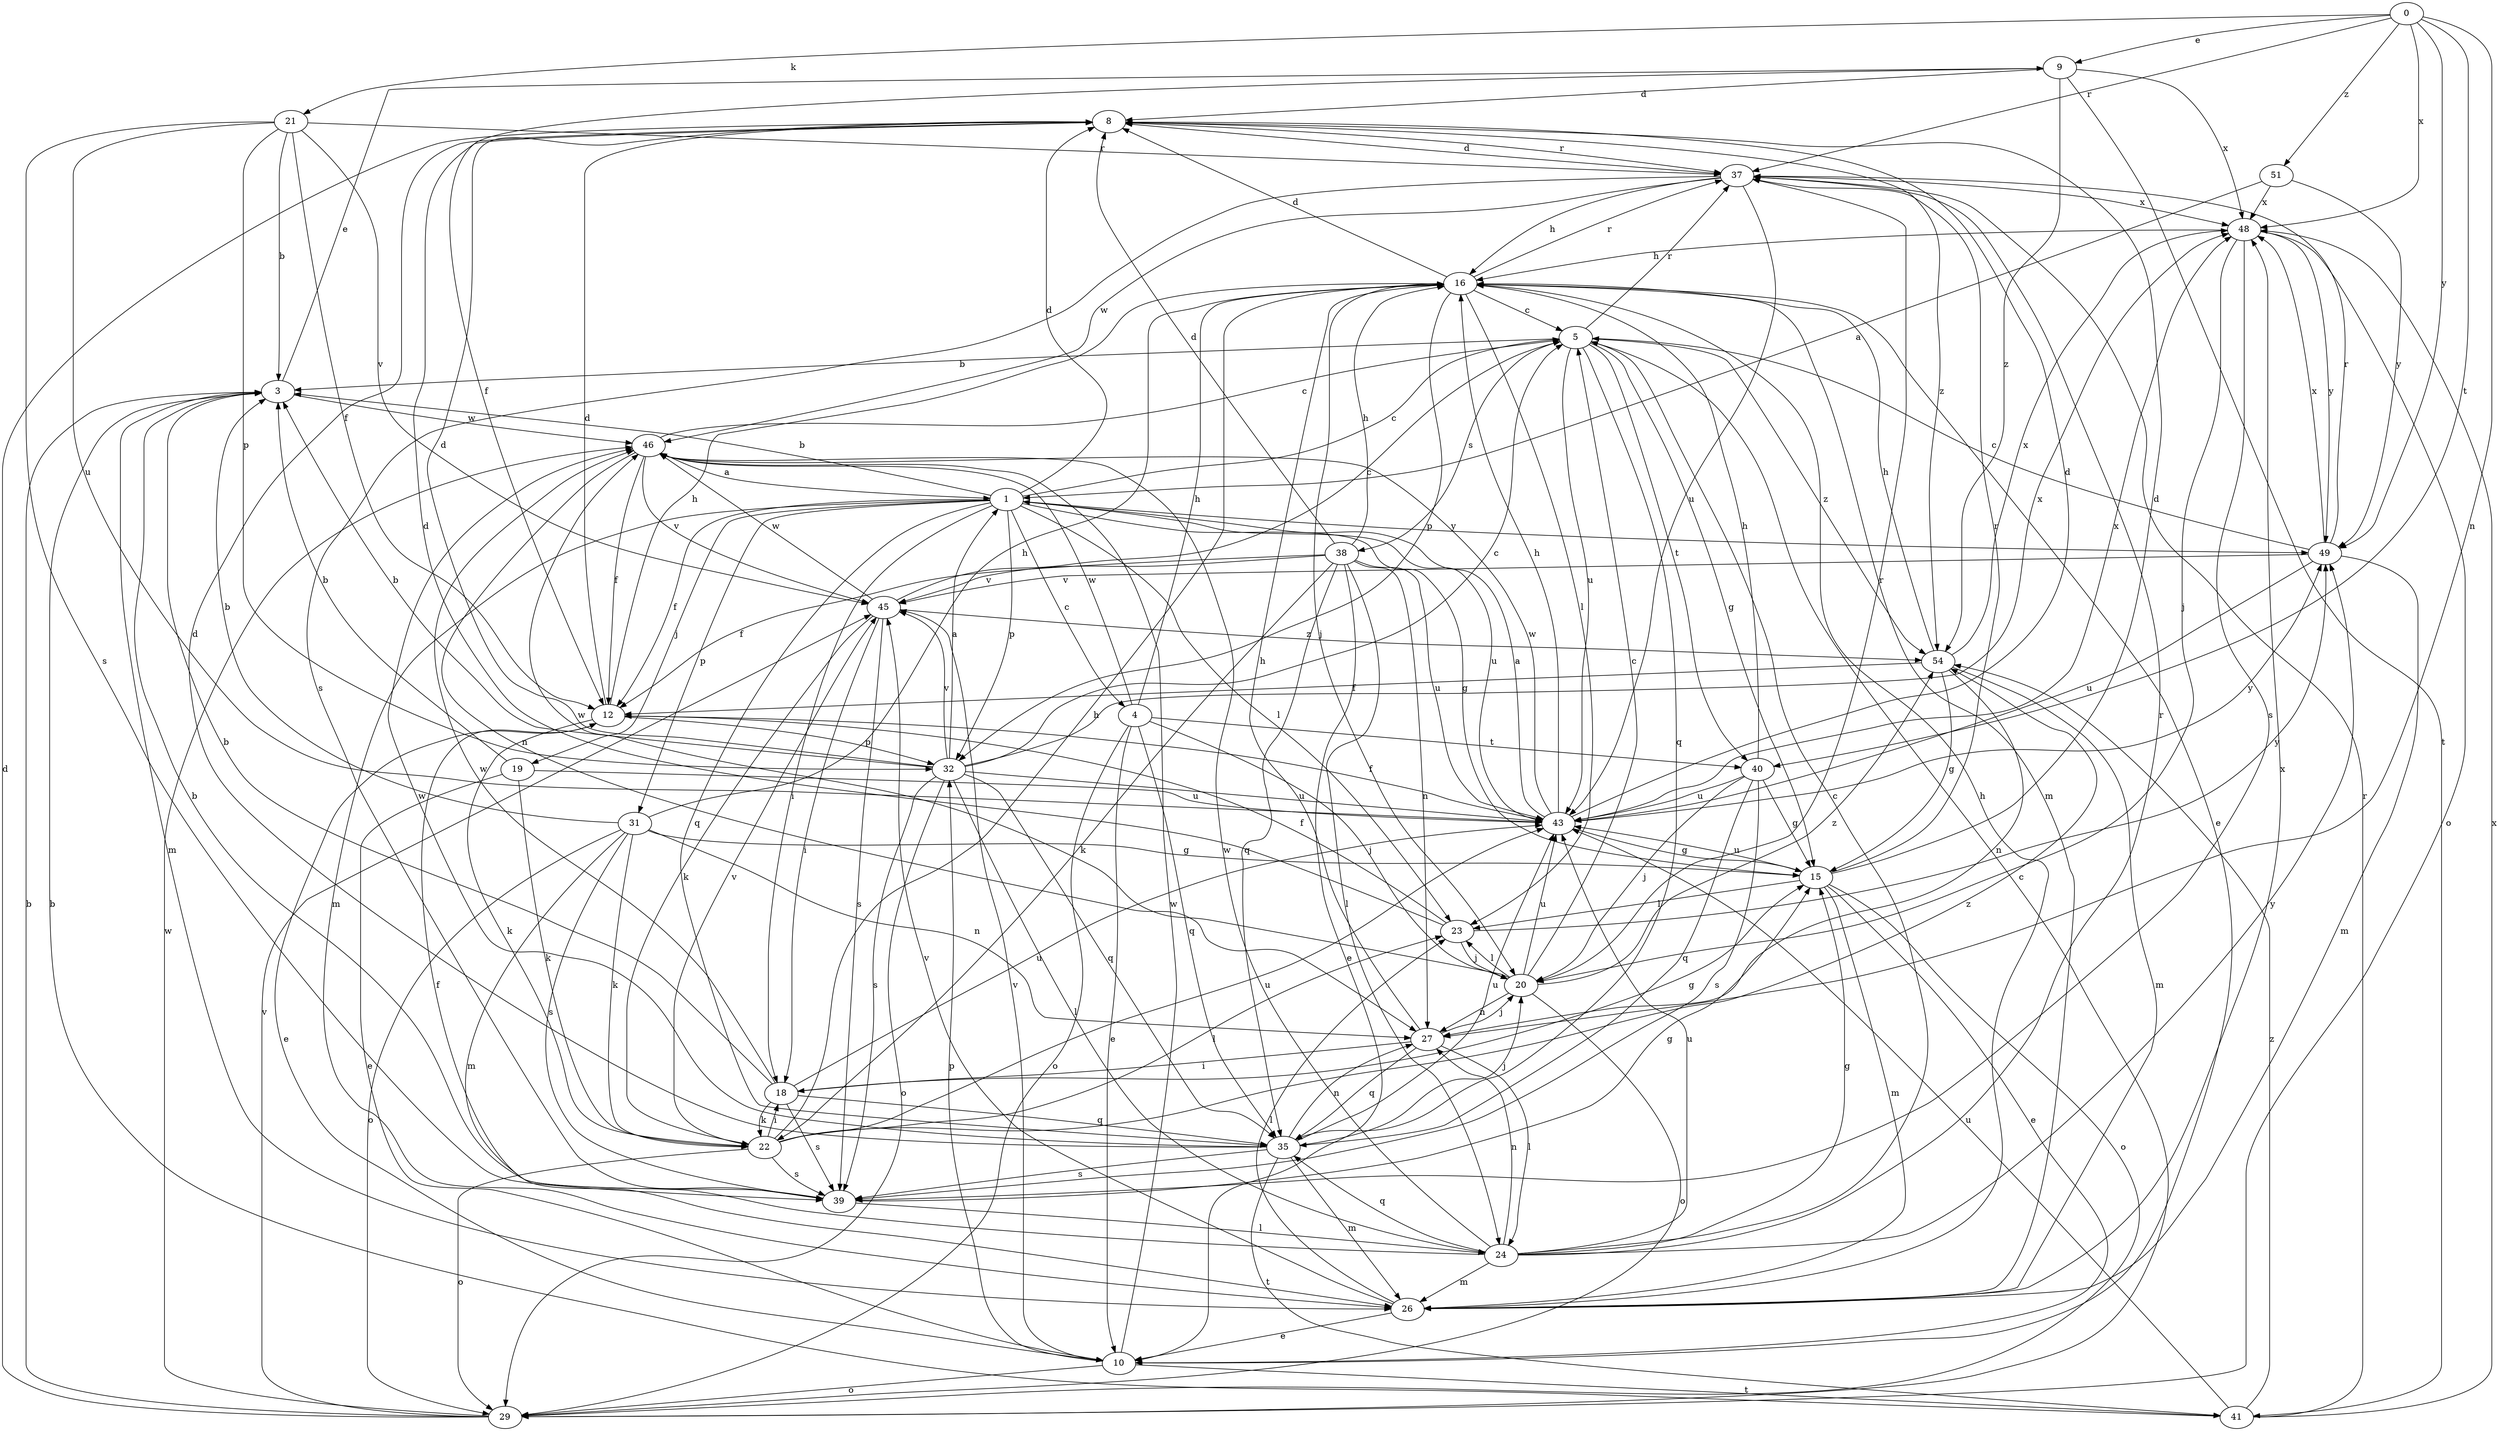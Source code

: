 strict digraph  {
0;
1;
3;
4;
5;
8;
9;
10;
12;
15;
16;
18;
19;
20;
21;
22;
23;
24;
26;
27;
29;
31;
32;
35;
37;
38;
39;
40;
41;
43;
45;
46;
48;
49;
51;
54;
0 -> 9  [label=e];
0 -> 21  [label=k];
0 -> 27  [label=n];
0 -> 37  [label=r];
0 -> 40  [label=t];
0 -> 48  [label=x];
0 -> 49  [label=y];
0 -> 51  [label=z];
1 -> 3  [label=b];
1 -> 4  [label=c];
1 -> 5  [label=c];
1 -> 8  [label=d];
1 -> 12  [label=f];
1 -> 15  [label=g];
1 -> 18  [label=i];
1 -> 19  [label=j];
1 -> 23  [label=l];
1 -> 26  [label=m];
1 -> 31  [label=p];
1 -> 32  [label=p];
1 -> 35  [label=q];
1 -> 43  [label=u];
1 -> 49  [label=y];
3 -> 9  [label=e];
3 -> 26  [label=m];
3 -> 46  [label=w];
4 -> 10  [label=e];
4 -> 16  [label=h];
4 -> 20  [label=j];
4 -> 29  [label=o];
4 -> 35  [label=q];
4 -> 40  [label=t];
4 -> 46  [label=w];
5 -> 3  [label=b];
5 -> 15  [label=g];
5 -> 35  [label=q];
5 -> 37  [label=r];
5 -> 38  [label=s];
5 -> 40  [label=t];
5 -> 43  [label=u];
5 -> 54  [label=z];
8 -> 37  [label=r];
8 -> 54  [label=z];
9 -> 8  [label=d];
9 -> 12  [label=f];
9 -> 41  [label=t];
9 -> 48  [label=x];
9 -> 54  [label=z];
10 -> 29  [label=o];
10 -> 32  [label=p];
10 -> 41  [label=t];
10 -> 45  [label=v];
10 -> 46  [label=w];
12 -> 8  [label=d];
12 -> 10  [label=e];
12 -> 16  [label=h];
12 -> 22  [label=k];
12 -> 32  [label=p];
15 -> 8  [label=d];
15 -> 10  [label=e];
15 -> 23  [label=l];
15 -> 26  [label=m];
15 -> 29  [label=o];
15 -> 37  [label=r];
15 -> 43  [label=u];
16 -> 5  [label=c];
16 -> 8  [label=d];
16 -> 10  [label=e];
16 -> 20  [label=j];
16 -> 23  [label=l];
16 -> 26  [label=m];
16 -> 32  [label=p];
16 -> 37  [label=r];
18 -> 3  [label=b];
18 -> 15  [label=g];
18 -> 22  [label=k];
18 -> 35  [label=q];
18 -> 39  [label=s];
18 -> 43  [label=u];
18 -> 46  [label=w];
19 -> 3  [label=b];
19 -> 10  [label=e];
19 -> 22  [label=k];
19 -> 43  [label=u];
20 -> 5  [label=c];
20 -> 23  [label=l];
20 -> 27  [label=n];
20 -> 29  [label=o];
20 -> 37  [label=r];
20 -> 43  [label=u];
20 -> 46  [label=w];
20 -> 54  [label=z];
21 -> 3  [label=b];
21 -> 12  [label=f];
21 -> 32  [label=p];
21 -> 37  [label=r];
21 -> 39  [label=s];
21 -> 43  [label=u];
21 -> 45  [label=v];
22 -> 16  [label=h];
22 -> 18  [label=i];
22 -> 23  [label=l];
22 -> 29  [label=o];
22 -> 39  [label=s];
22 -> 43  [label=u];
22 -> 45  [label=v];
22 -> 54  [label=z];
23 -> 8  [label=d];
23 -> 12  [label=f];
23 -> 20  [label=j];
23 -> 49  [label=y];
24 -> 5  [label=c];
24 -> 12  [label=f];
24 -> 15  [label=g];
24 -> 26  [label=m];
24 -> 27  [label=n];
24 -> 35  [label=q];
24 -> 37  [label=r];
24 -> 43  [label=u];
24 -> 46  [label=w];
24 -> 49  [label=y];
26 -> 10  [label=e];
26 -> 16  [label=h];
26 -> 23  [label=l];
26 -> 45  [label=v];
26 -> 48  [label=x];
27 -> 16  [label=h];
27 -> 18  [label=i];
27 -> 20  [label=j];
27 -> 24  [label=l];
27 -> 35  [label=q];
29 -> 3  [label=b];
29 -> 5  [label=c];
29 -> 8  [label=d];
29 -> 45  [label=v];
29 -> 46  [label=w];
31 -> 3  [label=b];
31 -> 15  [label=g];
31 -> 16  [label=h];
31 -> 22  [label=k];
31 -> 26  [label=m];
31 -> 27  [label=n];
31 -> 29  [label=o];
31 -> 39  [label=s];
32 -> 1  [label=a];
32 -> 3  [label=b];
32 -> 5  [label=c];
32 -> 8  [label=d];
32 -> 24  [label=l];
32 -> 29  [label=o];
32 -> 35  [label=q];
32 -> 39  [label=s];
32 -> 43  [label=u];
32 -> 45  [label=v];
32 -> 48  [label=x];
35 -> 8  [label=d];
35 -> 20  [label=j];
35 -> 26  [label=m];
35 -> 27  [label=n];
35 -> 39  [label=s];
35 -> 41  [label=t];
35 -> 43  [label=u];
35 -> 46  [label=w];
37 -> 8  [label=d];
37 -> 16  [label=h];
37 -> 39  [label=s];
37 -> 43  [label=u];
37 -> 46  [label=w];
37 -> 48  [label=x];
38 -> 8  [label=d];
38 -> 10  [label=e];
38 -> 12  [label=f];
38 -> 16  [label=h];
38 -> 22  [label=k];
38 -> 24  [label=l];
38 -> 27  [label=n];
38 -> 35  [label=q];
38 -> 43  [label=u];
38 -> 45  [label=v];
39 -> 3  [label=b];
39 -> 15  [label=g];
39 -> 24  [label=l];
40 -> 15  [label=g];
40 -> 16  [label=h];
40 -> 20  [label=j];
40 -> 35  [label=q];
40 -> 39  [label=s];
40 -> 43  [label=u];
41 -> 3  [label=b];
41 -> 37  [label=r];
41 -> 43  [label=u];
41 -> 48  [label=x];
41 -> 54  [label=z];
43 -> 1  [label=a];
43 -> 8  [label=d];
43 -> 12  [label=f];
43 -> 15  [label=g];
43 -> 16  [label=h];
43 -> 46  [label=w];
43 -> 48  [label=x];
43 -> 49  [label=y];
45 -> 5  [label=c];
45 -> 18  [label=i];
45 -> 22  [label=k];
45 -> 39  [label=s];
45 -> 46  [label=w];
45 -> 54  [label=z];
46 -> 1  [label=a];
46 -> 5  [label=c];
46 -> 12  [label=f];
46 -> 27  [label=n];
46 -> 45  [label=v];
48 -> 16  [label=h];
48 -> 20  [label=j];
48 -> 29  [label=o];
48 -> 39  [label=s];
48 -> 49  [label=y];
49 -> 5  [label=c];
49 -> 26  [label=m];
49 -> 37  [label=r];
49 -> 43  [label=u];
49 -> 45  [label=v];
49 -> 48  [label=x];
51 -> 1  [label=a];
51 -> 48  [label=x];
51 -> 49  [label=y];
54 -> 12  [label=f];
54 -> 15  [label=g];
54 -> 16  [label=h];
54 -> 26  [label=m];
54 -> 27  [label=n];
54 -> 48  [label=x];
}
